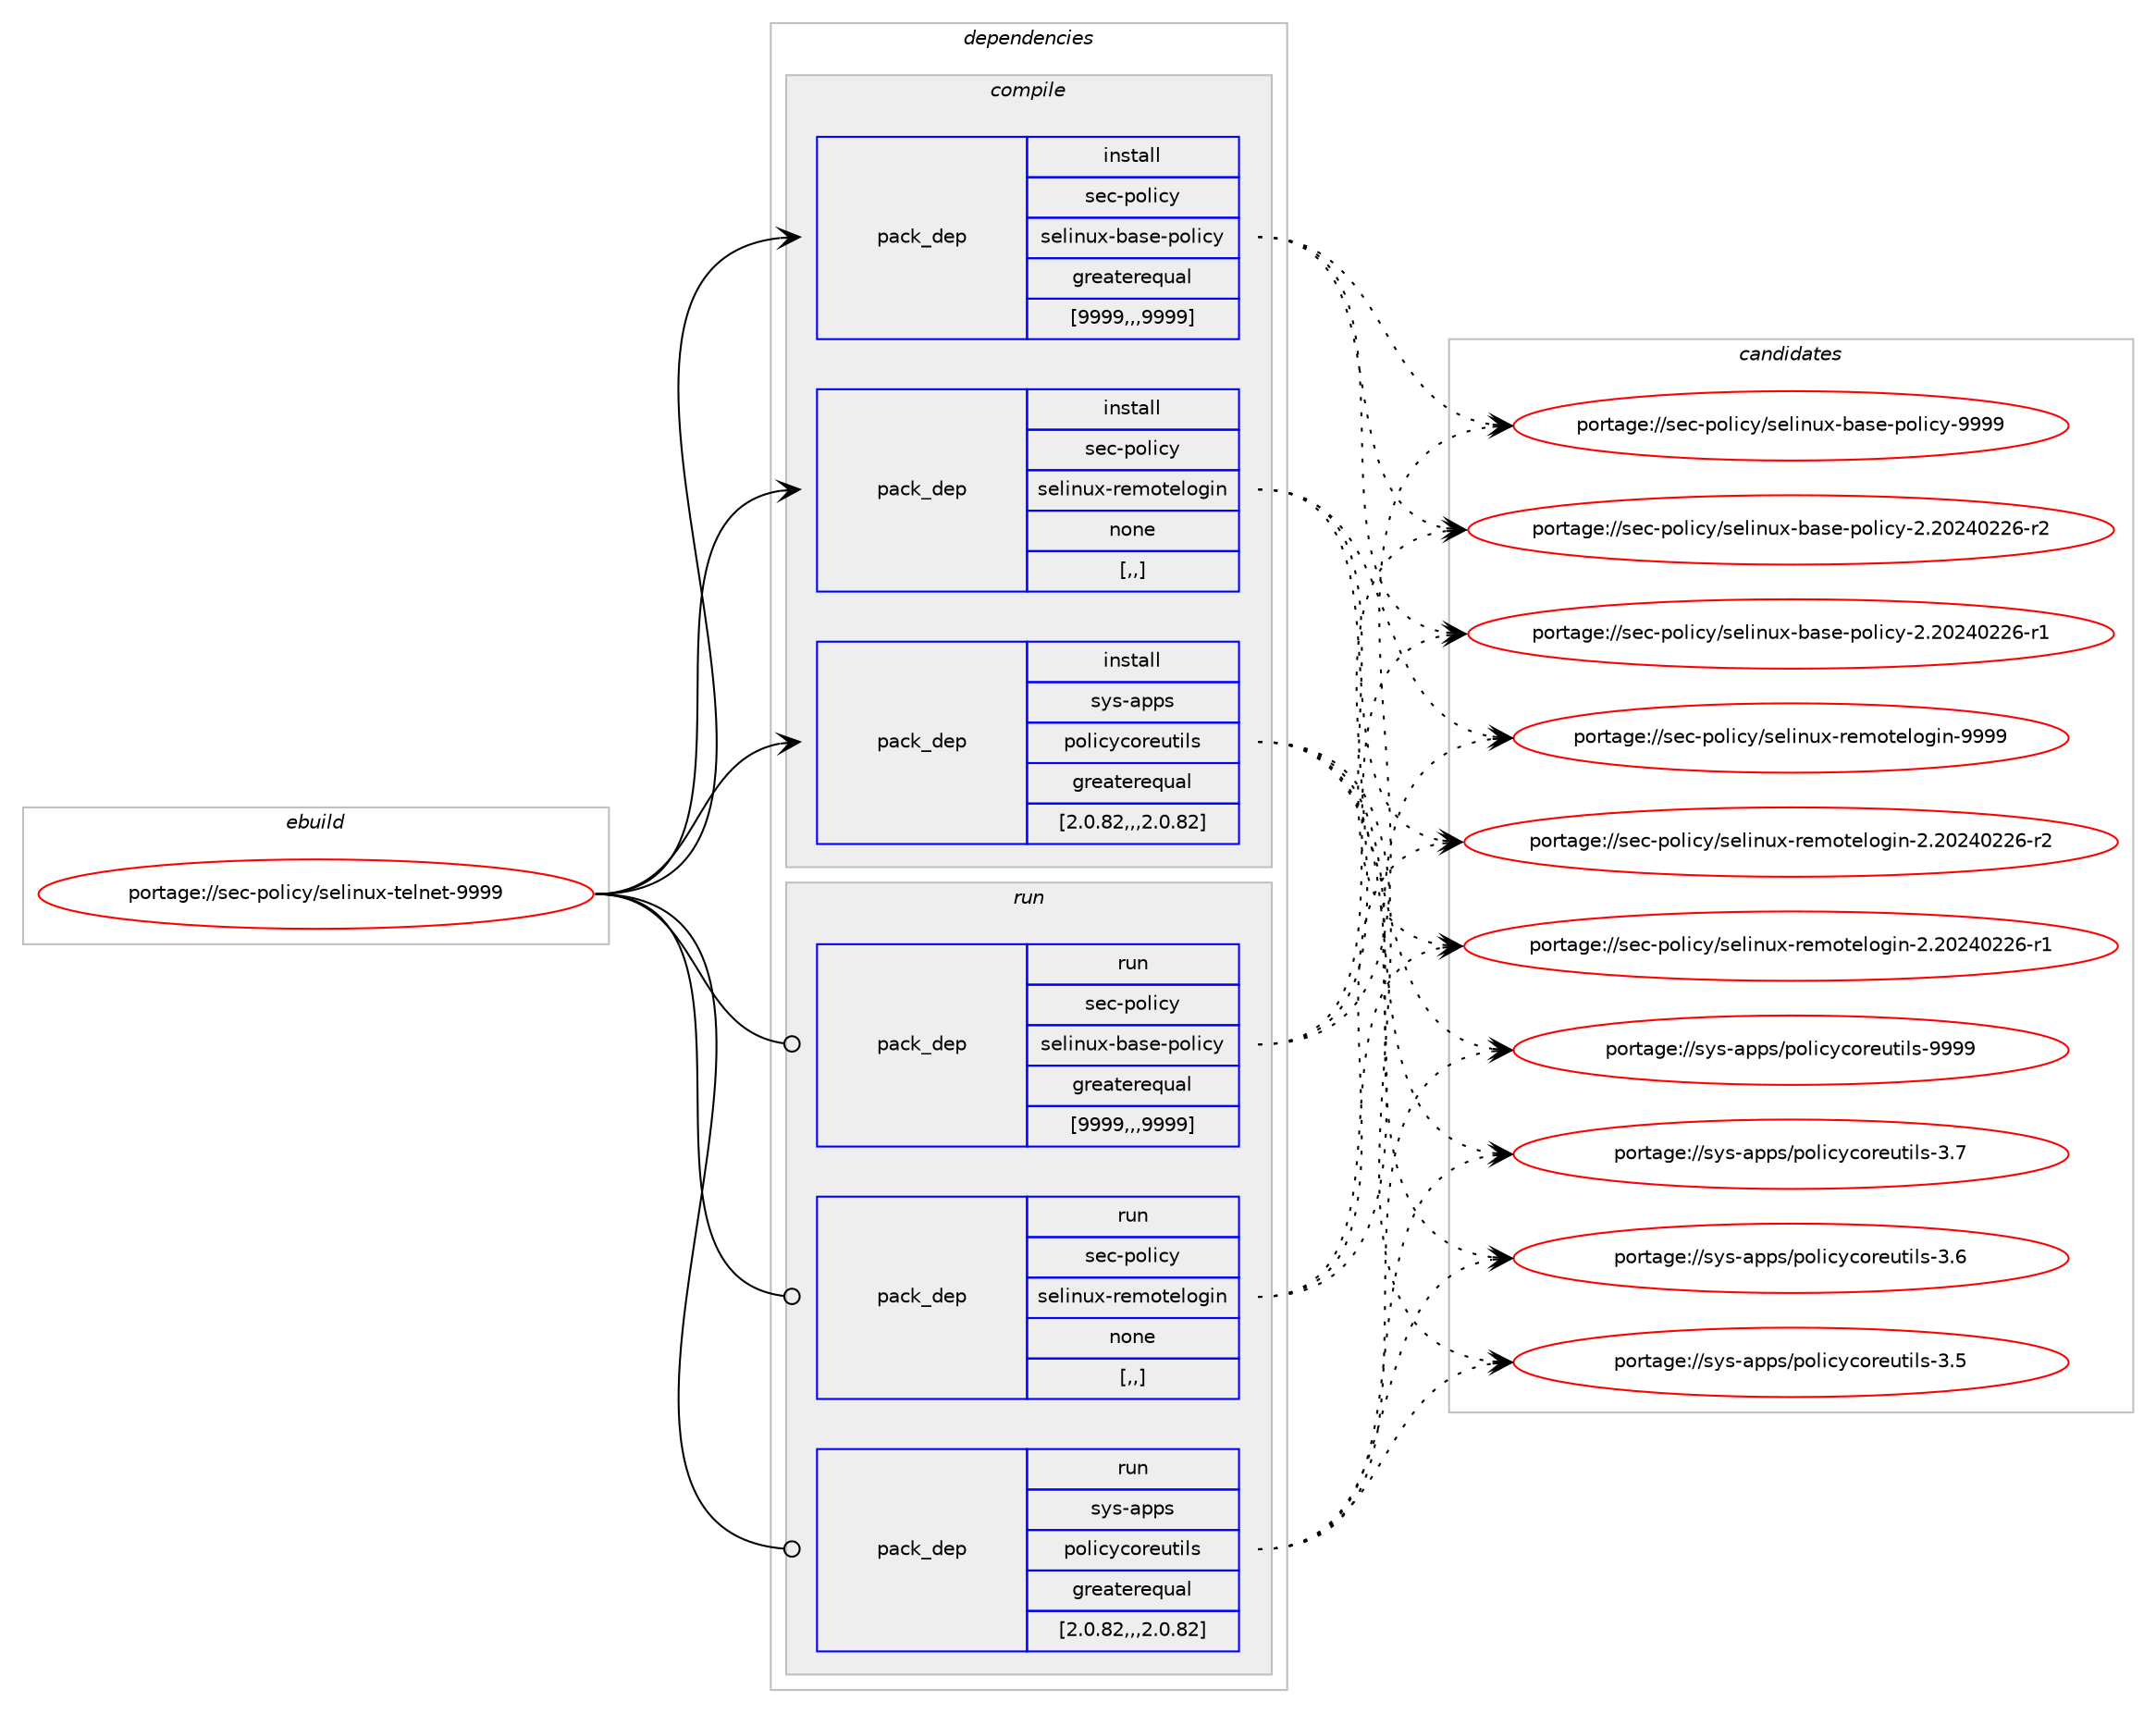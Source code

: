 digraph prolog {

# *************
# Graph options
# *************

newrank=true;
concentrate=true;
compound=true;
graph [rankdir=LR,fontname=Helvetica,fontsize=10,ranksep=1.5];#, ranksep=2.5, nodesep=0.2];
edge  [arrowhead=vee];
node  [fontname=Helvetica,fontsize=10];

# **********
# The ebuild
# **********

subgraph cluster_leftcol {
color=gray;
rank=same;
label=<<i>ebuild</i>>;
id [label="portage://sec-policy/selinux-telnet-9999", color=red, width=4, href="../sec-policy/selinux-telnet-9999.svg"];
}

# ****************
# The dependencies
# ****************

subgraph cluster_midcol {
color=gray;
label=<<i>dependencies</i>>;
subgraph cluster_compile {
fillcolor="#eeeeee";
style=filled;
label=<<i>compile</i>>;
subgraph pack2528 {
dependency2938 [label=<<TABLE BORDER="0" CELLBORDER="1" CELLSPACING="0" CELLPADDING="4" WIDTH="220"><TR><TD ROWSPAN="6" CELLPADDING="30">pack_dep</TD></TR><TR><TD WIDTH="110">install</TD></TR><TR><TD>sec-policy</TD></TR><TR><TD>selinux-base-policy</TD></TR><TR><TD>greaterequal</TD></TR><TR><TD>[9999,,,9999]</TD></TR></TABLE>>, shape=none, color=blue];
}
id:e -> dependency2938:w [weight=20,style="solid",arrowhead="vee"];
subgraph pack2529 {
dependency2939 [label=<<TABLE BORDER="0" CELLBORDER="1" CELLSPACING="0" CELLPADDING="4" WIDTH="220"><TR><TD ROWSPAN="6" CELLPADDING="30">pack_dep</TD></TR><TR><TD WIDTH="110">install</TD></TR><TR><TD>sec-policy</TD></TR><TR><TD>selinux-remotelogin</TD></TR><TR><TD>none</TD></TR><TR><TD>[,,]</TD></TR></TABLE>>, shape=none, color=blue];
}
id:e -> dependency2939:w [weight=20,style="solid",arrowhead="vee"];
subgraph pack2530 {
dependency2940 [label=<<TABLE BORDER="0" CELLBORDER="1" CELLSPACING="0" CELLPADDING="4" WIDTH="220"><TR><TD ROWSPAN="6" CELLPADDING="30">pack_dep</TD></TR><TR><TD WIDTH="110">install</TD></TR><TR><TD>sys-apps</TD></TR><TR><TD>policycoreutils</TD></TR><TR><TD>greaterequal</TD></TR><TR><TD>[2.0.82,,,2.0.82]</TD></TR></TABLE>>, shape=none, color=blue];
}
id:e -> dependency2940:w [weight=20,style="solid",arrowhead="vee"];
}
subgraph cluster_compileandrun {
fillcolor="#eeeeee";
style=filled;
label=<<i>compile and run</i>>;
}
subgraph cluster_run {
fillcolor="#eeeeee";
style=filled;
label=<<i>run</i>>;
subgraph pack2531 {
dependency2941 [label=<<TABLE BORDER="0" CELLBORDER="1" CELLSPACING="0" CELLPADDING="4" WIDTH="220"><TR><TD ROWSPAN="6" CELLPADDING="30">pack_dep</TD></TR><TR><TD WIDTH="110">run</TD></TR><TR><TD>sec-policy</TD></TR><TR><TD>selinux-base-policy</TD></TR><TR><TD>greaterequal</TD></TR><TR><TD>[9999,,,9999]</TD></TR></TABLE>>, shape=none, color=blue];
}
id:e -> dependency2941:w [weight=20,style="solid",arrowhead="odot"];
subgraph pack2532 {
dependency2942 [label=<<TABLE BORDER="0" CELLBORDER="1" CELLSPACING="0" CELLPADDING="4" WIDTH="220"><TR><TD ROWSPAN="6" CELLPADDING="30">pack_dep</TD></TR><TR><TD WIDTH="110">run</TD></TR><TR><TD>sec-policy</TD></TR><TR><TD>selinux-remotelogin</TD></TR><TR><TD>none</TD></TR><TR><TD>[,,]</TD></TR></TABLE>>, shape=none, color=blue];
}
id:e -> dependency2942:w [weight=20,style="solid",arrowhead="odot"];
subgraph pack2533 {
dependency2943 [label=<<TABLE BORDER="0" CELLBORDER="1" CELLSPACING="0" CELLPADDING="4" WIDTH="220"><TR><TD ROWSPAN="6" CELLPADDING="30">pack_dep</TD></TR><TR><TD WIDTH="110">run</TD></TR><TR><TD>sys-apps</TD></TR><TR><TD>policycoreutils</TD></TR><TR><TD>greaterequal</TD></TR><TR><TD>[2.0.82,,,2.0.82]</TD></TR></TABLE>>, shape=none, color=blue];
}
id:e -> dependency2943:w [weight=20,style="solid",arrowhead="odot"];
}
}

# **************
# The candidates
# **************

subgraph cluster_choices {
rank=same;
color=gray;
label=<<i>candidates</i>>;

subgraph choice2528 {
color=black;
nodesep=1;
choice1151019945112111108105991214711510110810511011712045989711510145112111108105991214557575757 [label="portage://sec-policy/selinux-base-policy-9999", color=red, width=4,href="../sec-policy/selinux-base-policy-9999.svg"];
choice11510199451121111081059912147115101108105110117120459897115101451121111081059912145504650485052485050544511450 [label="portage://sec-policy/selinux-base-policy-2.20240226-r2", color=red, width=4,href="../sec-policy/selinux-base-policy-2.20240226-r2.svg"];
choice11510199451121111081059912147115101108105110117120459897115101451121111081059912145504650485052485050544511449 [label="portage://sec-policy/selinux-base-policy-2.20240226-r1", color=red, width=4,href="../sec-policy/selinux-base-policy-2.20240226-r1.svg"];
dependency2938:e -> choice1151019945112111108105991214711510110810511011712045989711510145112111108105991214557575757:w [style=dotted,weight="100"];
dependency2938:e -> choice11510199451121111081059912147115101108105110117120459897115101451121111081059912145504650485052485050544511450:w [style=dotted,weight="100"];
dependency2938:e -> choice11510199451121111081059912147115101108105110117120459897115101451121111081059912145504650485052485050544511449:w [style=dotted,weight="100"];
}
subgraph choice2529 {
color=black;
nodesep=1;
choice11510199451121111081059912147115101108105110117120451141011091111161011081111031051104557575757 [label="portage://sec-policy/selinux-remotelogin-9999", color=red, width=4,href="../sec-policy/selinux-remotelogin-9999.svg"];
choice115101994511211110810599121471151011081051101171204511410110911111610110811110310511045504650485052485050544511450 [label="portage://sec-policy/selinux-remotelogin-2.20240226-r2", color=red, width=4,href="../sec-policy/selinux-remotelogin-2.20240226-r2.svg"];
choice115101994511211110810599121471151011081051101171204511410110911111610110811110310511045504650485052485050544511449 [label="portage://sec-policy/selinux-remotelogin-2.20240226-r1", color=red, width=4,href="../sec-policy/selinux-remotelogin-2.20240226-r1.svg"];
dependency2939:e -> choice11510199451121111081059912147115101108105110117120451141011091111161011081111031051104557575757:w [style=dotted,weight="100"];
dependency2939:e -> choice115101994511211110810599121471151011081051101171204511410110911111610110811110310511045504650485052485050544511450:w [style=dotted,weight="100"];
dependency2939:e -> choice115101994511211110810599121471151011081051101171204511410110911111610110811110310511045504650485052485050544511449:w [style=dotted,weight="100"];
}
subgraph choice2530 {
color=black;
nodesep=1;
choice11512111545971121121154711211110810599121991111141011171161051081154557575757 [label="portage://sys-apps/policycoreutils-9999", color=red, width=4,href="../sys-apps/policycoreutils-9999.svg"];
choice115121115459711211211547112111108105991219911111410111711610510811545514655 [label="portage://sys-apps/policycoreutils-3.7", color=red, width=4,href="../sys-apps/policycoreutils-3.7.svg"];
choice115121115459711211211547112111108105991219911111410111711610510811545514654 [label="portage://sys-apps/policycoreutils-3.6", color=red, width=4,href="../sys-apps/policycoreutils-3.6.svg"];
choice115121115459711211211547112111108105991219911111410111711610510811545514653 [label="portage://sys-apps/policycoreutils-3.5", color=red, width=4,href="../sys-apps/policycoreutils-3.5.svg"];
dependency2940:e -> choice11512111545971121121154711211110810599121991111141011171161051081154557575757:w [style=dotted,weight="100"];
dependency2940:e -> choice115121115459711211211547112111108105991219911111410111711610510811545514655:w [style=dotted,weight="100"];
dependency2940:e -> choice115121115459711211211547112111108105991219911111410111711610510811545514654:w [style=dotted,weight="100"];
dependency2940:e -> choice115121115459711211211547112111108105991219911111410111711610510811545514653:w [style=dotted,weight="100"];
}
subgraph choice2531 {
color=black;
nodesep=1;
choice1151019945112111108105991214711510110810511011712045989711510145112111108105991214557575757 [label="portage://sec-policy/selinux-base-policy-9999", color=red, width=4,href="../sec-policy/selinux-base-policy-9999.svg"];
choice11510199451121111081059912147115101108105110117120459897115101451121111081059912145504650485052485050544511450 [label="portage://sec-policy/selinux-base-policy-2.20240226-r2", color=red, width=4,href="../sec-policy/selinux-base-policy-2.20240226-r2.svg"];
choice11510199451121111081059912147115101108105110117120459897115101451121111081059912145504650485052485050544511449 [label="portage://sec-policy/selinux-base-policy-2.20240226-r1", color=red, width=4,href="../sec-policy/selinux-base-policy-2.20240226-r1.svg"];
dependency2941:e -> choice1151019945112111108105991214711510110810511011712045989711510145112111108105991214557575757:w [style=dotted,weight="100"];
dependency2941:e -> choice11510199451121111081059912147115101108105110117120459897115101451121111081059912145504650485052485050544511450:w [style=dotted,weight="100"];
dependency2941:e -> choice11510199451121111081059912147115101108105110117120459897115101451121111081059912145504650485052485050544511449:w [style=dotted,weight="100"];
}
subgraph choice2532 {
color=black;
nodesep=1;
choice11510199451121111081059912147115101108105110117120451141011091111161011081111031051104557575757 [label="portage://sec-policy/selinux-remotelogin-9999", color=red, width=4,href="../sec-policy/selinux-remotelogin-9999.svg"];
choice115101994511211110810599121471151011081051101171204511410110911111610110811110310511045504650485052485050544511450 [label="portage://sec-policy/selinux-remotelogin-2.20240226-r2", color=red, width=4,href="../sec-policy/selinux-remotelogin-2.20240226-r2.svg"];
choice115101994511211110810599121471151011081051101171204511410110911111610110811110310511045504650485052485050544511449 [label="portage://sec-policy/selinux-remotelogin-2.20240226-r1", color=red, width=4,href="../sec-policy/selinux-remotelogin-2.20240226-r1.svg"];
dependency2942:e -> choice11510199451121111081059912147115101108105110117120451141011091111161011081111031051104557575757:w [style=dotted,weight="100"];
dependency2942:e -> choice115101994511211110810599121471151011081051101171204511410110911111610110811110310511045504650485052485050544511450:w [style=dotted,weight="100"];
dependency2942:e -> choice115101994511211110810599121471151011081051101171204511410110911111610110811110310511045504650485052485050544511449:w [style=dotted,weight="100"];
}
subgraph choice2533 {
color=black;
nodesep=1;
choice11512111545971121121154711211110810599121991111141011171161051081154557575757 [label="portage://sys-apps/policycoreutils-9999", color=red, width=4,href="../sys-apps/policycoreutils-9999.svg"];
choice115121115459711211211547112111108105991219911111410111711610510811545514655 [label="portage://sys-apps/policycoreutils-3.7", color=red, width=4,href="../sys-apps/policycoreutils-3.7.svg"];
choice115121115459711211211547112111108105991219911111410111711610510811545514654 [label="portage://sys-apps/policycoreutils-3.6", color=red, width=4,href="../sys-apps/policycoreutils-3.6.svg"];
choice115121115459711211211547112111108105991219911111410111711610510811545514653 [label="portage://sys-apps/policycoreutils-3.5", color=red, width=4,href="../sys-apps/policycoreutils-3.5.svg"];
dependency2943:e -> choice11512111545971121121154711211110810599121991111141011171161051081154557575757:w [style=dotted,weight="100"];
dependency2943:e -> choice115121115459711211211547112111108105991219911111410111711610510811545514655:w [style=dotted,weight="100"];
dependency2943:e -> choice115121115459711211211547112111108105991219911111410111711610510811545514654:w [style=dotted,weight="100"];
dependency2943:e -> choice115121115459711211211547112111108105991219911111410111711610510811545514653:w [style=dotted,weight="100"];
}
}

}
